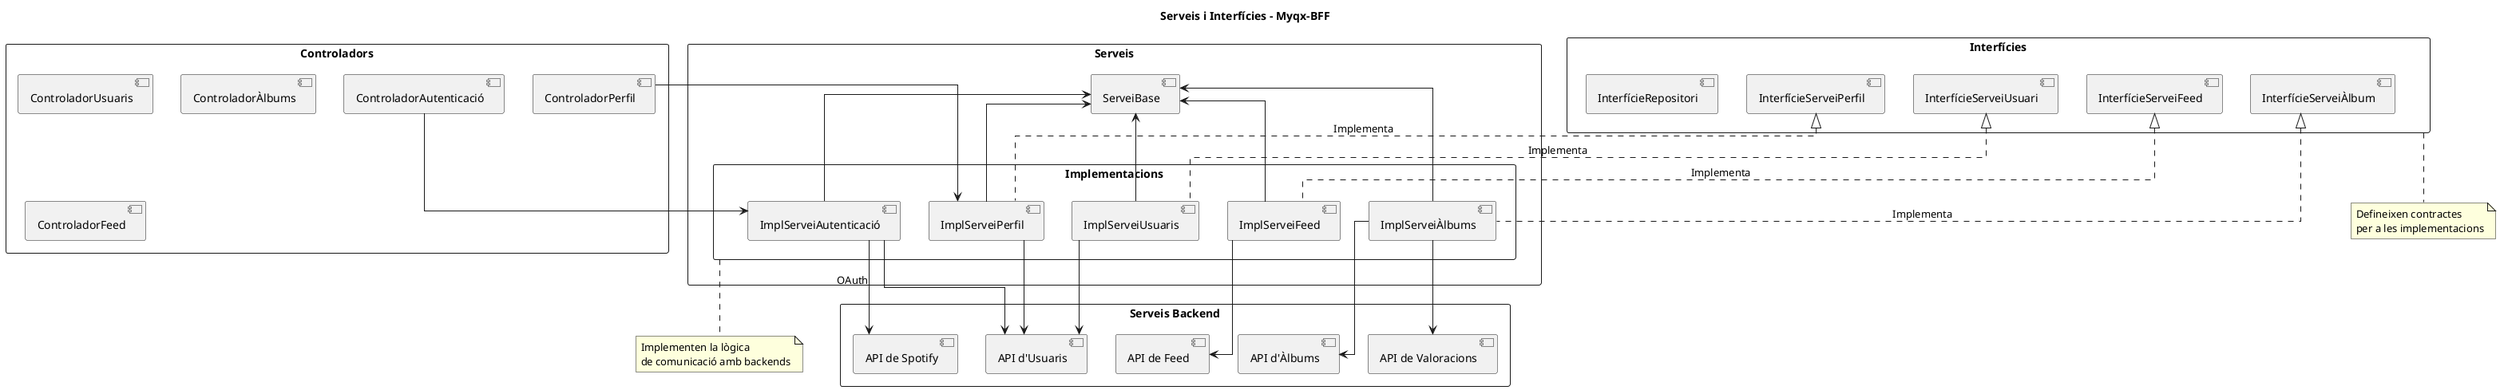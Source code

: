 @startuml Serveis_i_Interficies_Simple

' Style definitions
skinparam packageStyle rectangle
skinparam backgroundColor white
skinparam componentStyle uml2
skinparam linetype ortho

' Títol general
title Serveis i Interfícies - Myqx-BFF

' CAPA DE CONTROLADORS
package "Controladors" {
    component [ControladorAutenticació] as AuthController
    component [ControladorUsuaris] as UsersController
    component [ControladorÀlbums] as AlbumsController
    component [ControladorFeed] as FeedController
    component [ControladorPerfil] as ProfileController
}

' CAPA D'INTERFÍCIES
package "Interfícies" {
    component [InterfícieServeiUsuari] as UserServiceInterface
    component [InterfícieServeiÀlbum] as AlbumServiceInterface
    component [InterfícieServeiFeed] as FeedServiceInterface
    component [InterfícieServeiPerfil] as ProfileServiceInterface
    component [InterfícieRepositori] as RepositoryInterface
}

' CAPA DE SERVEIS
package "Serveis" {
    component [ServeiBase] as BaseService
    
    package "Implementacions" {
        component [ImplServeiUsuaris] as UsersServiceImpl
        component [ImplServeiAutenticació] as AuthServiceImpl
        component [ImplServeiÀlbums] as AlbumsServiceImpl
        component [ImplServeiFeed] as FeedServiceImpl
        component [ImplServeiPerfil] as ProfileServiceImpl
    }
}

' BACKENDS EXTERNS
package "Serveis Backend" {
    component [API d'Usuaris] as UsersAPI
    component [API d'Àlbums] as AlbumsAPI
    component [API de Valoracions] as RatingsAPI
    component [API de Feed] as FeedAPI
    component [API de Spotify] as SpotifyAPI
}

' Relacions de controladors a serveis
AuthController --> AuthServiceImpl
ProfileController --> ProfileServiceImpl

' Implementacions d'interfícies
UserServiceInterface <|.. UsersServiceImpl : Implementa
AlbumServiceInterface <|.. AlbumsServiceImpl : Implementa
FeedServiceInterface <|.. FeedServiceImpl : Implementa
ProfileServiceInterface <|.. ProfileServiceImpl : Implementa

' Relacions de serveis
BaseService <-- UsersServiceImpl
BaseService <-- AuthServiceImpl
BaseService <-- AlbumsServiceImpl
BaseService <-- FeedServiceImpl
BaseService <-- ProfileServiceImpl

' Relacions amb backends externs
UsersServiceImpl --> UsersAPI
AuthServiceImpl --> UsersAPI
AuthServiceImpl --> SpotifyAPI : OAuth
AlbumsServiceImpl --> AlbumsAPI
AlbumsServiceImpl --> RatingsAPI
FeedServiceImpl --> FeedAPI
ProfileServiceImpl --> UsersAPI

note bottom of "Interfícies"
  Defineixen contractes 
  per a les implementacions
end note

note bottom of "Implementacions"
  Implementen la lògica
  de comunicació amb backends
end note

@enduml
